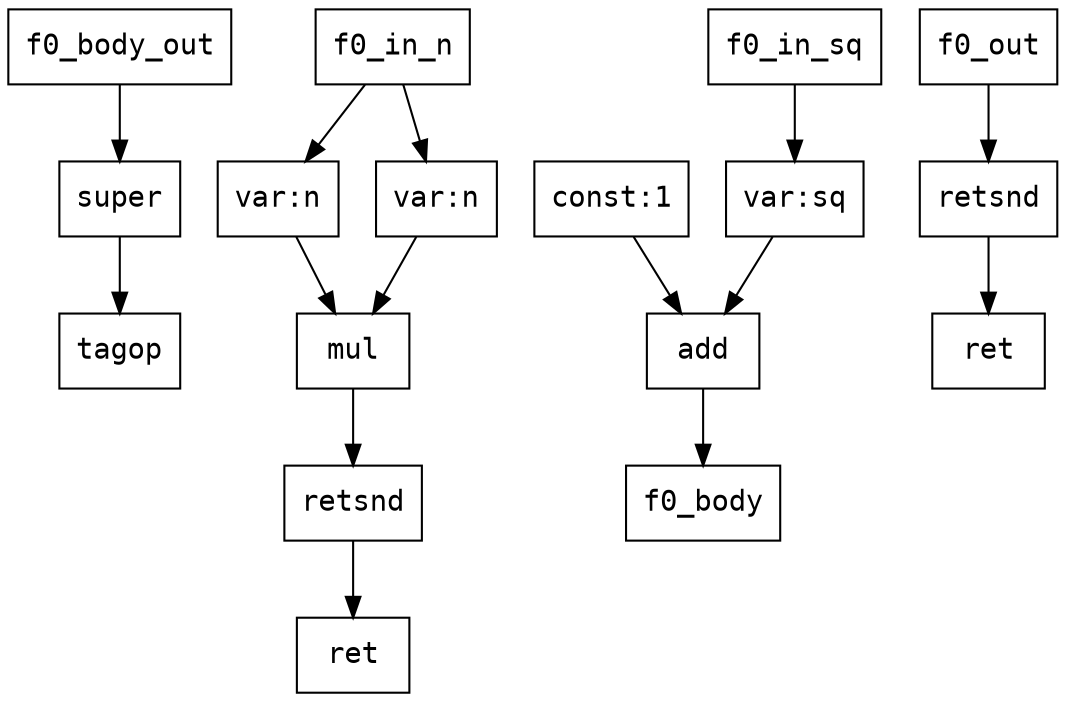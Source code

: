 digraph Dataflow {
  node [shape=record, fontname="Courier"];
  f0 [label="super"];
  "f0_tagop" [label="tagop"];
  f0 -> "f0_tagop";
  "f0_body_let0_l_out" [label="var:n"];
  "f0_in_n" -> "f0_body_let0_l_out";
  "f0_body_let0_r_out" [label="var:n"];
  "f0_in_n" -> "f0_body_let0_r_out";
  "f0_body_let0_out" [label="mul"];
  "f0_body_let0_l_out" -> "f0_body_let0_out";
  "f0_body_let0_r_out" -> "f0_body_let0_out";
  "f0_body_let0_retsnd" [label="retsnd"];
  "f0_body_let0_out" -> "f0_body_let0_retsnd";
  "f0_body_let0_ret" [label="ret"];
  "f0_body_let0_retsnd" -> "f0_body_let0_ret";
  "f0_body_in_l_out" [label="var:sq"];
  "f0_in_sq" -> "f0_body_in_l_out";
  "f0_body_in_r_out" [label="const:1"];
  "f0_body_in_out" [label="add"];
  "f0_body_in_l_out" -> "f0_body_in_out";
  "f0_body_in_r_out" -> "f0_body_in_out";
  "f0_body_in_out" -> "f0_body";
  "f0_body_out" -> f0;
  "f0_retsnd" [label="retsnd"];
  "f0_out" -> "f0_retsnd";
  "f0_ret" [label="ret"];
  "f0_retsnd" -> "f0_ret";
}
